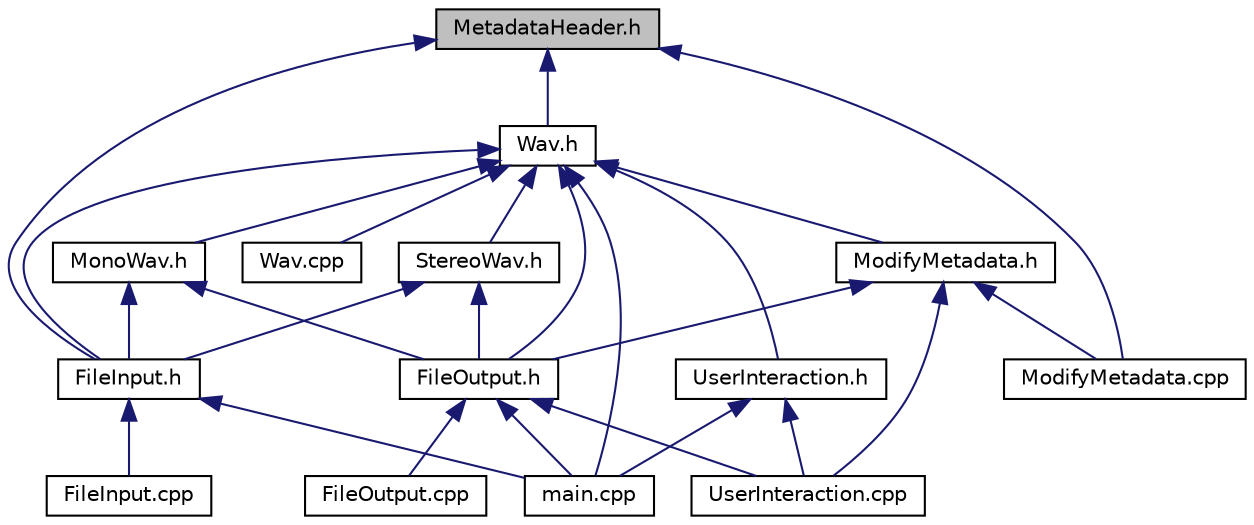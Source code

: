 digraph "MetadataHeader.h"
{
  edge [fontname="Helvetica",fontsize="10",labelfontname="Helvetica",labelfontsize="10"];
  node [fontname="Helvetica",fontsize="10",shape=record];
  Node1 [label="MetadataHeader.h",height=0.2,width=0.4,color="black", fillcolor="grey75", style="filled", fontcolor="black"];
  Node1 -> Node2 [dir="back",color="midnightblue",fontsize="10",style="solid",fontname="Helvetica"];
  Node2 [label="Wav.h",height=0.2,width=0.4,color="black", fillcolor="white", style="filled",URL="$d1/d71/Wav_8h.html"];
  Node2 -> Node3 [dir="back",color="midnightblue",fontsize="10",style="solid",fontname="Helvetica"];
  Node3 [label="FileInput.h",height=0.2,width=0.4,color="black", fillcolor="white", style="filled",URL="$d9/dbf/FileInput_8h.html"];
  Node3 -> Node4 [dir="back",color="midnightblue",fontsize="10",style="solid",fontname="Helvetica"];
  Node4 [label="FileInput.cpp",height=0.2,width=0.4,color="black", fillcolor="white", style="filled",URL="$d6/d08/FileInput_8cpp.html"];
  Node3 -> Node5 [dir="back",color="midnightblue",fontsize="10",style="solid",fontname="Helvetica"];
  Node5 [label="main.cpp",height=0.2,width=0.4,color="black", fillcolor="white", style="filled",URL="$df/d0a/main_8cpp.html"];
  Node2 -> Node6 [dir="back",color="midnightblue",fontsize="10",style="solid",fontname="Helvetica"];
  Node6 [label="MonoWav.h",height=0.2,width=0.4,color="black", fillcolor="white", style="filled",URL="$dc/d6e/MonoWav_8h.html"];
  Node6 -> Node3 [dir="back",color="midnightblue",fontsize="10",style="solid",fontname="Helvetica"];
  Node6 -> Node7 [dir="back",color="midnightblue",fontsize="10",style="solid",fontname="Helvetica"];
  Node7 [label="FileOutput.h",height=0.2,width=0.4,color="black", fillcolor="white", style="filled",URL="$d4/d12/FileOutput_8h.html"];
  Node7 -> Node8 [dir="back",color="midnightblue",fontsize="10",style="solid",fontname="Helvetica"];
  Node8 [label="FileOutput.cpp",height=0.2,width=0.4,color="black", fillcolor="white", style="filled",URL="$d7/d1e/FileOutput_8cpp.html"];
  Node7 -> Node5 [dir="back",color="midnightblue",fontsize="10",style="solid",fontname="Helvetica"];
  Node7 -> Node9 [dir="back",color="midnightblue",fontsize="10",style="solid",fontname="Helvetica"];
  Node9 [label="UserInteraction.cpp",height=0.2,width=0.4,color="black", fillcolor="white", style="filled",URL="$d4/d25/UserInteraction_8cpp.html"];
  Node2 -> Node10 [dir="back",color="midnightblue",fontsize="10",style="solid",fontname="Helvetica"];
  Node10 [label="StereoWav.h",height=0.2,width=0.4,color="black", fillcolor="white", style="filled",URL="$d2/d1b/StereoWav_8h.html"];
  Node10 -> Node3 [dir="back",color="midnightblue",fontsize="10",style="solid",fontname="Helvetica"];
  Node10 -> Node7 [dir="back",color="midnightblue",fontsize="10",style="solid",fontname="Helvetica"];
  Node2 -> Node11 [dir="back",color="midnightblue",fontsize="10",style="solid",fontname="Helvetica"];
  Node11 [label="ModifyMetadata.h",height=0.2,width=0.4,color="black", fillcolor="white", style="filled",URL="$d7/d5c/ModifyMetadata_8h.html"];
  Node11 -> Node7 [dir="back",color="midnightblue",fontsize="10",style="solid",fontname="Helvetica"];
  Node11 -> Node12 [dir="back",color="midnightblue",fontsize="10",style="solid",fontname="Helvetica"];
  Node12 [label="ModifyMetadata.cpp",height=0.2,width=0.4,color="black", fillcolor="white", style="filled",URL="$d3/de0/ModifyMetadata_8cpp.html"];
  Node11 -> Node9 [dir="back",color="midnightblue",fontsize="10",style="solid",fontname="Helvetica"];
  Node2 -> Node7 [dir="back",color="midnightblue",fontsize="10",style="solid",fontname="Helvetica"];
  Node2 -> Node5 [dir="back",color="midnightblue",fontsize="10",style="solid",fontname="Helvetica"];
  Node2 -> Node13 [dir="back",color="midnightblue",fontsize="10",style="solid",fontname="Helvetica"];
  Node13 [label="UserInteraction.h",height=0.2,width=0.4,color="black", fillcolor="white", style="filled",URL="$d5/d90/UserInteraction_8h.html"];
  Node13 -> Node5 [dir="back",color="midnightblue",fontsize="10",style="solid",fontname="Helvetica"];
  Node13 -> Node9 [dir="back",color="midnightblue",fontsize="10",style="solid",fontname="Helvetica"];
  Node2 -> Node14 [dir="back",color="midnightblue",fontsize="10",style="solid",fontname="Helvetica"];
  Node14 [label="Wav.cpp",height=0.2,width=0.4,color="black", fillcolor="white", style="filled",URL="$df/d14/Wav_8cpp.html"];
  Node1 -> Node3 [dir="back",color="midnightblue",fontsize="10",style="solid",fontname="Helvetica"];
  Node1 -> Node12 [dir="back",color="midnightblue",fontsize="10",style="solid",fontname="Helvetica"];
}
